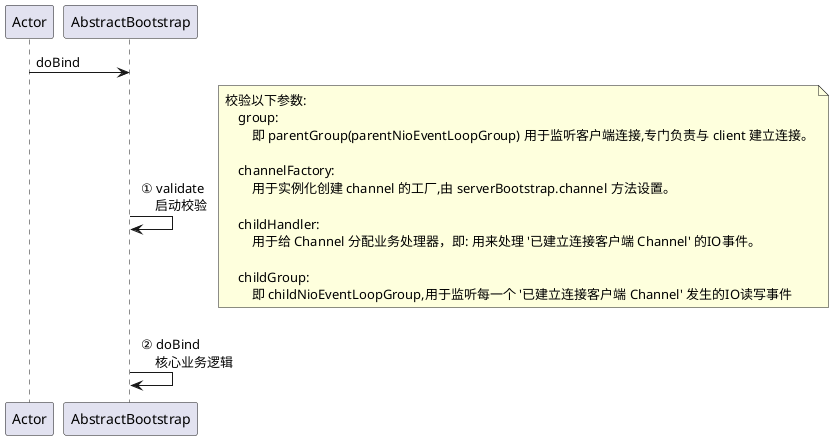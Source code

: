 @startuml
Actor -> AbstractBootstrap: doBind

AbstractBootstrap -> AbstractBootstrap: \n ① validate \n     启动校验
note right
校验以下参数:
    group:
        即 parentGroup(parentNioEventLoopGroup) 用于监听客户端连接,专门负责与 client 建立连接。

    channelFactory:
        用于实例化创建 channel 的工厂,由 serverBootstrap.channel 方法设置。

    childHandler:
        用于给 Channel 分配业务处理器，即: 用来处理 '已建立连接客户端 Channel' 的IO事件。

    childGroup:
        即 childNioEventLoopGroup,用于监听每一个 '已建立连接客户端 Channel' 发生的IO读写事件
end note

AbstractBootstrap -> AbstractBootstrap: \n ② doBind \n     核心业务逻辑

@enduml